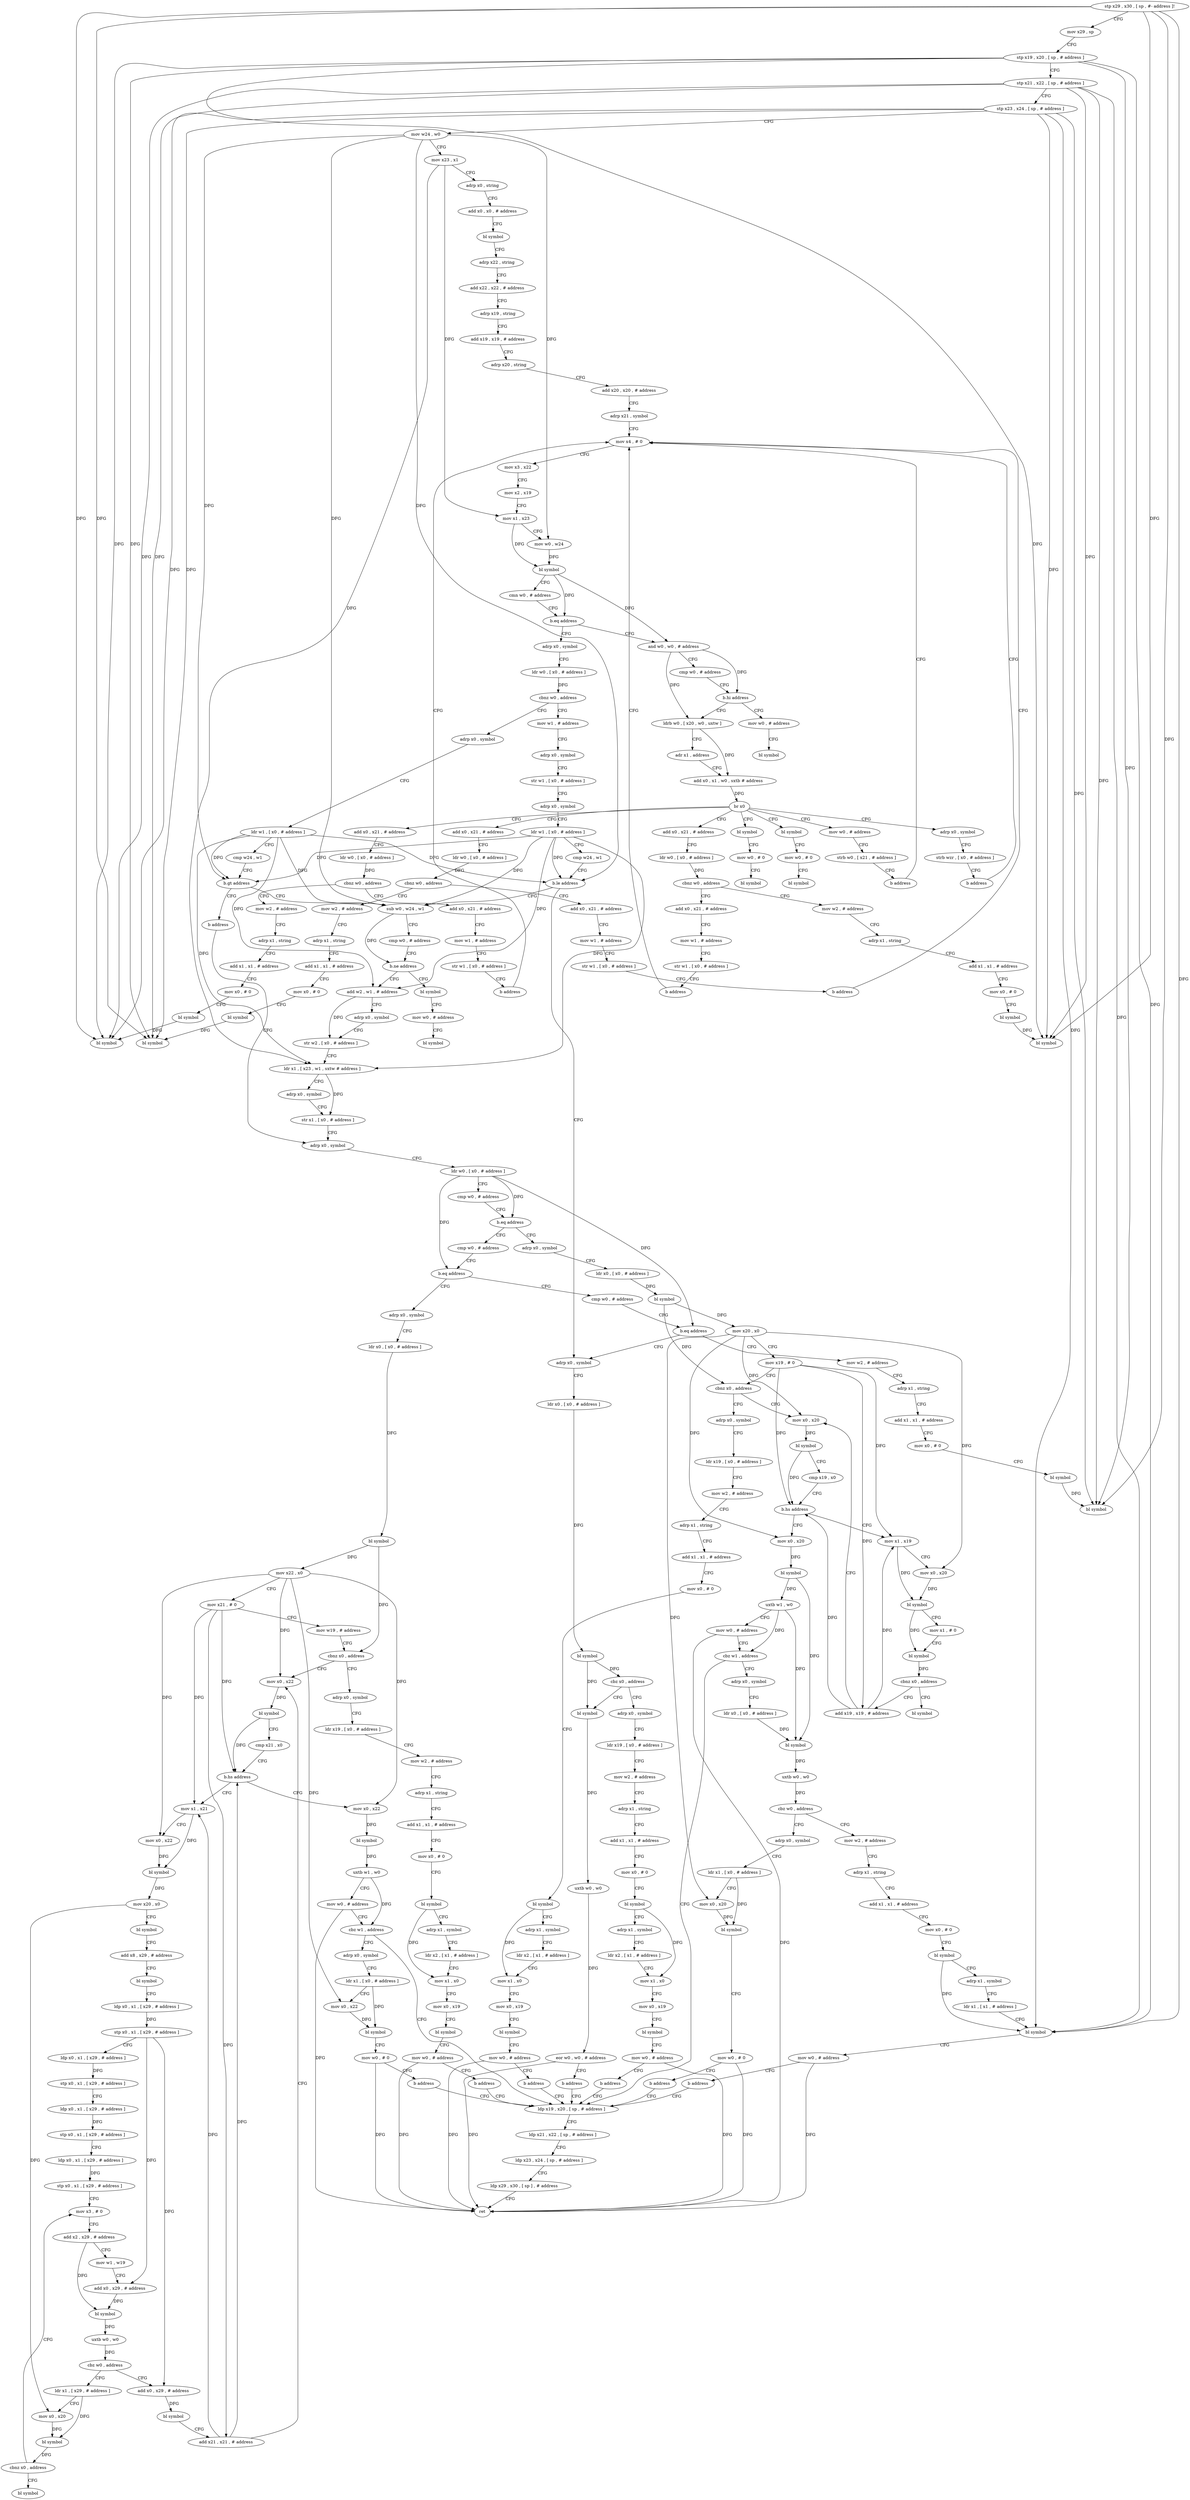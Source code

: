 digraph "func" {
"4216368" [label = "stp x29 , x30 , [ sp , #- address ]!" ]
"4216372" [label = "mov x29 , sp" ]
"4216376" [label = "stp x19 , x20 , [ sp , # address ]" ]
"4216380" [label = "stp x21 , x22 , [ sp , # address ]" ]
"4216384" [label = "stp x23 , x24 , [ sp , # address ]" ]
"4216388" [label = "mov w24 , w0" ]
"4216392" [label = "mov x23 , x1" ]
"4216396" [label = "adrp x0 , string" ]
"4216400" [label = "add x0 , x0 , # address" ]
"4216404" [label = "bl symbol" ]
"4216408" [label = "adrp x22 , string" ]
"4216412" [label = "add x22 , x22 , # address" ]
"4216416" [label = "adrp x19 , string" ]
"4216420" [label = "add x19 , x19 , # address" ]
"4216424" [label = "adrp x20 , string" ]
"4216428" [label = "add x20 , x20 , # address" ]
"4216432" [label = "adrp x21 , symbol" ]
"4216436" [label = "mov x4 , # 0" ]
"4216720" [label = "adrp x0 , symbol" ]
"4216724" [label = "ldr w0 , [ x0 , # address ]" ]
"4216728" [label = "cbnz w0 , address" ]
"4216876" [label = "adrp x0 , symbol" ]
"4216732" [label = "mov w1 , # address" ]
"4216468" [label = "and w0 , w0 , # address" ]
"4216472" [label = "cmp w0 , # address" ]
"4216476" [label = "b.hi address" ]
"4216712" [label = "mov w0 , # address" ]
"4216480" [label = "ldrb w0 , [ x20 , w0 , uxtw ]" ]
"4216880" [label = "ldr w1 , [ x0 , # address ]" ]
"4216884" [label = "cmp w24 , w1" ]
"4216888" [label = "b.gt address" ]
"4216760" [label = "sub w0 , w24 , w1" ]
"4216892" [label = "b address" ]
"4216736" [label = "adrp x0 , symbol" ]
"4216740" [label = "str w1 , [ x0 , # address ]" ]
"4216744" [label = "adrp x0 , symbol" ]
"4216748" [label = "ldr w1 , [ x0 , # address ]" ]
"4216752" [label = "cmp w24 , w1" ]
"4216756" [label = "b.le address" ]
"4216908" [label = "adrp x0 , symbol" ]
"4216716" [label = "bl symbol" ]
"4216484" [label = "adr x1 , address" ]
"4216488" [label = "add x0 , x1 , w0 , sxtb # address" ]
"4216492" [label = "br x0" ]
"4216496" [label = "bl symbol" ]
"4216508" [label = "bl symbol" ]
"4216520" [label = "adrp x0 , symbol" ]
"4216532" [label = "mov w0 , # address" ]
"4216544" [label = "add x0 , x21 , # address" ]
"4216600" [label = "add x0 , x21 , # address" ]
"4216656" [label = "add x0 , x21 , # address" ]
"4216764" [label = "cmp w0 , # address" ]
"4216768" [label = "b.ne address" ]
"4216896" [label = "bl symbol" ]
"4216772" [label = "add w2 , w1 , # address" ]
"4216796" [label = "adrp x0 , symbol" ]
"4216912" [label = "ldr x0 , [ x0 , # address ]" ]
"4216916" [label = "bl symbol" ]
"4216920" [label = "cbz x0 , address" ]
"4216940" [label = "adrp x0 , symbol" ]
"4216924" [label = "bl symbol" ]
"4216500" [label = "mov w0 , # 0" ]
"4216504" [label = "bl symbol" ]
"4216512" [label = "mov w0 , # 0" ]
"4216516" [label = "bl symbol" ]
"4216524" [label = "strb wzr , [ x0 , # address ]" ]
"4216528" [label = "b address" ]
"4216536" [label = "strb w0 , [ x21 , # address ]" ]
"4216540" [label = "b address" ]
"4216548" [label = "ldr w0 , [ x0 , # address ]" ]
"4216552" [label = "cbnz w0 , address" ]
"4216572" [label = "mov w2 , # address" ]
"4216556" [label = "add x0 , x21 , # address" ]
"4216604" [label = "ldr w0 , [ x0 , # address ]" ]
"4216608" [label = "cbnz w0 , address" ]
"4216628" [label = "mov w2 , # address" ]
"4216612" [label = "add x0 , x21 , # address" ]
"4216660" [label = "ldr w0 , [ x0 , # address ]" ]
"4216664" [label = "cbnz w0 , address" ]
"4216684" [label = "mov w2 , # address" ]
"4216668" [label = "add x0 , x21 , # address" ]
"4216900" [label = "mov w0 , # address" ]
"4216904" [label = "bl symbol" ]
"4216776" [label = "adrp x0 , symbol" ]
"4216780" [label = "str w2 , [ x0 , # address ]" ]
"4216784" [label = "ldr x1 , [ x23 , w1 , sxtw # address ]" ]
"4216788" [label = "adrp x0 , symbol" ]
"4216792" [label = "str x1 , [ x0 , # address ]" ]
"4216800" [label = "ldr w0 , [ x0 , # address ]" ]
"4216804" [label = "cmp w0 , # address" ]
"4216808" [label = "b.eq address" ]
"4216996" [label = "adrp x0 , symbol" ]
"4216812" [label = "cmp w0 , # address" ]
"4216944" [label = "ldr x19 , [ x0 , # address ]" ]
"4216948" [label = "mov w2 , # address" ]
"4216952" [label = "adrp x1 , string" ]
"4216956" [label = "add x1 , x1 , # address" ]
"4216960" [label = "mov x0 , # 0" ]
"4216964" [label = "bl symbol" ]
"4216968" [label = "adrp x1 , symbol" ]
"4216972" [label = "ldr x2 , [ x1 , # address ]" ]
"4216976" [label = "mov x1 , x0" ]
"4216980" [label = "mov x0 , x19" ]
"4216984" [label = "bl symbol" ]
"4216988" [label = "mov w0 , # address" ]
"4216992" [label = "b address" ]
"4216856" [label = "ldp x19 , x20 , [ sp , # address ]" ]
"4216928" [label = "uxtb w0 , w0" ]
"4216932" [label = "eor w0 , w0 , # address" ]
"4216936" [label = "b address" ]
"4216440" [label = "mov x3 , x22" ]
"4216444" [label = "mov x2 , x19" ]
"4216448" [label = "mov x1 , x23" ]
"4216452" [label = "mov w0 , w24" ]
"4216456" [label = "bl symbol" ]
"4216460" [label = "cmn w0 , # address" ]
"4216464" [label = "b.eq address" ]
"4216576" [label = "adrp x1 , string" ]
"4216580" [label = "add x1 , x1 , # address" ]
"4216584" [label = "mov x0 , # 0" ]
"4216588" [label = "bl symbol" ]
"4216592" [label = "bl symbol" ]
"4216560" [label = "mov w1 , # address" ]
"4216564" [label = "str w1 , [ x0 , # address ]" ]
"4216568" [label = "b address" ]
"4216632" [label = "adrp x1 , string" ]
"4216636" [label = "add x1 , x1 , # address" ]
"4216640" [label = "mov x0 , # 0" ]
"4216644" [label = "bl symbol" ]
"4216648" [label = "bl symbol" ]
"4216616" [label = "mov w1 , # address" ]
"4216620" [label = "str w1 , [ x0 , # address ]" ]
"4216624" [label = "b address" ]
"4216688" [label = "adrp x1 , string" ]
"4216692" [label = "add x1 , x1 , # address" ]
"4216696" [label = "mov x0 , # 0" ]
"4216700" [label = "bl symbol" ]
"4216704" [label = "bl symbol" ]
"4216672" [label = "mov w1 , # address" ]
"4216676" [label = "str w1 , [ x0 , # address ]" ]
"4216680" [label = "b address" ]
"4217000" [label = "ldr x0 , [ x0 , # address ]" ]
"4217004" [label = "bl symbol" ]
"4217008" [label = "mov x20 , x0" ]
"4217012" [label = "mov x19 , # 0" ]
"4217016" [label = "cbnz x0 , address" ]
"4217080" [label = "mov x0 , x20" ]
"4217020" [label = "adrp x0 , symbol" ]
"4216816" [label = "b.eq address" ]
"4217232" [label = "adrp x0 , symbol" ]
"4216820" [label = "cmp w0 , # address" ]
"4216860" [label = "ldp x21 , x22 , [ sp , # address ]" ]
"4216864" [label = "ldp x23 , x24 , [ sp , # address ]" ]
"4216868" [label = "ldp x29 , x30 , [ sp ] , # address" ]
"4216872" [label = "ret" ]
"4217084" [label = "bl symbol" ]
"4217088" [label = "cmp x19 , x0" ]
"4217092" [label = "b.hs address" ]
"4217128" [label = "mov x0 , x20" ]
"4217096" [label = "mov x1 , x19" ]
"4217024" [label = "ldr x19 , [ x0 , # address ]" ]
"4217028" [label = "mov w2 , # address" ]
"4217032" [label = "adrp x1 , string" ]
"4217036" [label = "add x1 , x1 , # address" ]
"4217040" [label = "mov x0 , # 0" ]
"4217044" [label = "bl symbol" ]
"4217048" [label = "adrp x1 , symbol" ]
"4217052" [label = "ldr x2 , [ x1 , # address ]" ]
"4217056" [label = "mov x1 , x0" ]
"4217060" [label = "mov x0 , x19" ]
"4217064" [label = "bl symbol" ]
"4217068" [label = "mov w0 , # address" ]
"4217072" [label = "b address" ]
"4217236" [label = "ldr x0 , [ x0 , # address ]" ]
"4217240" [label = "bl symbol" ]
"4217244" [label = "mov x22 , x0" ]
"4217248" [label = "mov x21 , # 0" ]
"4217252" [label = "mov w19 , # address" ]
"4217256" [label = "cbnz x0 , address" ]
"4217328" [label = "mov x0 , x22" ]
"4217260" [label = "adrp x0 , symbol" ]
"4216824" [label = "b.eq address" ]
"4216828" [label = "mov w2 , # address" ]
"4217132" [label = "bl symbol" ]
"4217136" [label = "uxtb w1 , w0" ]
"4217140" [label = "mov w0 , # address" ]
"4217144" [label = "cbz w1 , address" ]
"4217148" [label = "adrp x0 , symbol" ]
"4217100" [label = "mov x0 , x20" ]
"4217104" [label = "bl symbol" ]
"4217108" [label = "mov x1 , # 0" ]
"4217112" [label = "bl symbol" ]
"4217116" [label = "cbnz x0 , address" ]
"4217076" [label = "add x19 , x19 , # address" ]
"4217120" [label = "bl symbol" ]
"4217332" [label = "bl symbol" ]
"4217336" [label = "cmp x21 , x0" ]
"4217340" [label = "b.hs address" ]
"4217456" [label = "mov x0 , x22" ]
"4217344" [label = "mov x1 , x21" ]
"4217264" [label = "ldr x19 , [ x0 , # address ]" ]
"4217268" [label = "mov w2 , # address" ]
"4217272" [label = "adrp x1 , string" ]
"4217276" [label = "add x1 , x1 , # address" ]
"4217280" [label = "mov x0 , # 0" ]
"4217284" [label = "bl symbol" ]
"4217288" [label = "adrp x1 , symbol" ]
"4217292" [label = "ldr x2 , [ x1 , # address ]" ]
"4217296" [label = "mov x1 , x0" ]
"4217300" [label = "mov x0 , x19" ]
"4217304" [label = "bl symbol" ]
"4217308" [label = "mov w0 , # address" ]
"4217312" [label = "b address" ]
"4216832" [label = "adrp x1 , string" ]
"4216836" [label = "add x1 , x1 , # address" ]
"4216840" [label = "mov x0 , # 0" ]
"4216844" [label = "bl symbol" ]
"4216848" [label = "bl symbol" ]
"4217152" [label = "ldr x0 , [ x0 , # address ]" ]
"4217156" [label = "bl symbol" ]
"4217160" [label = "uxtb w0 , w0" ]
"4217164" [label = "cbz w0 , address" ]
"4217192" [label = "mov w2 , # address" ]
"4217168" [label = "adrp x0 , symbol" ]
"4217460" [label = "bl symbol" ]
"4217464" [label = "uxtb w1 , w0" ]
"4217468" [label = "mov w0 , # address" ]
"4217472" [label = "cbz w1 , address" ]
"4217476" [label = "adrp x0 , symbol" ]
"4217348" [label = "mov x0 , x22" ]
"4217352" [label = "bl symbol" ]
"4217356" [label = "mov x20 , x0" ]
"4217360" [label = "bl symbol" ]
"4217364" [label = "add x8 , x29 , # address" ]
"4217368" [label = "bl symbol" ]
"4217372" [label = "ldp x0 , x1 , [ x29 , # address ]" ]
"4217376" [label = "stp x0 , x1 , [ x29 , # address ]" ]
"4217380" [label = "ldp x0 , x1 , [ x29 , # address ]" ]
"4217384" [label = "stp x0 , x1 , [ x29 , # address ]" ]
"4217388" [label = "ldp x0 , x1 , [ x29 , # address ]" ]
"4217392" [label = "stp x0 , x1 , [ x29 , # address ]" ]
"4217396" [label = "ldp x0 , x1 , [ x29 , # address ]" ]
"4217400" [label = "stp x0 , x1 , [ x29 , # address ]" ]
"4217404" [label = "mov x3 , # 0" ]
"4217196" [label = "adrp x1 , string" ]
"4217200" [label = "add x1 , x1 , # address" ]
"4217204" [label = "mov x0 , # 0" ]
"4217208" [label = "bl symbol" ]
"4217212" [label = "adrp x1 , symbol" ]
"4217216" [label = "ldr x1 , [ x1 , # address ]" ]
"4217220" [label = "bl symbol" ]
"4217224" [label = "mov w0 , # address" ]
"4217228" [label = "b address" ]
"4217172" [label = "ldr x1 , [ x0 , # address ]" ]
"4217176" [label = "mov x0 , x20" ]
"4217180" [label = "bl symbol" ]
"4217184" [label = "mov w0 , # 0" ]
"4217188" [label = "b address" ]
"4217480" [label = "ldr x1 , [ x0 , # address ]" ]
"4217484" [label = "mov x0 , x22" ]
"4217488" [label = "bl symbol" ]
"4217492" [label = "mov w0 , # 0" ]
"4217496" [label = "b address" ]
"4217316" [label = "add x0 , x29 , # address" ]
"4217320" [label = "bl symbol" ]
"4217324" [label = "add x21 , x21 , # address" ]
"4217432" [label = "ldr x1 , [ x29 , # address ]" ]
"4217436" [label = "mov x0 , x20" ]
"4217440" [label = "bl symbol" ]
"4217444" [label = "cbnz x0 , address" ]
"4217448" [label = "bl symbol" ]
"4217408" [label = "add x2 , x29 , # address" ]
"4217412" [label = "mov w1 , w19" ]
"4217416" [label = "add x0 , x29 , # address" ]
"4217420" [label = "bl symbol" ]
"4217424" [label = "uxtb w0 , w0" ]
"4217428" [label = "cbz w0 , address" ]
"4216368" -> "4216372" [ label = "CFG" ]
"4216368" -> "4216592" [ label = "DFG" ]
"4216368" -> "4216648" [ label = "DFG" ]
"4216368" -> "4216704" [ label = "DFG" ]
"4216368" -> "4216848" [ label = "DFG" ]
"4216368" -> "4217220" [ label = "DFG" ]
"4216372" -> "4216376" [ label = "CFG" ]
"4216376" -> "4216380" [ label = "CFG" ]
"4216376" -> "4216592" [ label = "DFG" ]
"4216376" -> "4216648" [ label = "DFG" ]
"4216376" -> "4216704" [ label = "DFG" ]
"4216376" -> "4216848" [ label = "DFG" ]
"4216376" -> "4217220" [ label = "DFG" ]
"4216380" -> "4216384" [ label = "CFG" ]
"4216380" -> "4216592" [ label = "DFG" ]
"4216380" -> "4216648" [ label = "DFG" ]
"4216380" -> "4216704" [ label = "DFG" ]
"4216380" -> "4216848" [ label = "DFG" ]
"4216380" -> "4217220" [ label = "DFG" ]
"4216384" -> "4216388" [ label = "CFG" ]
"4216384" -> "4216592" [ label = "DFG" ]
"4216384" -> "4216648" [ label = "DFG" ]
"4216384" -> "4216704" [ label = "DFG" ]
"4216384" -> "4216848" [ label = "DFG" ]
"4216384" -> "4217220" [ label = "DFG" ]
"4216388" -> "4216392" [ label = "CFG" ]
"4216388" -> "4216452" [ label = "DFG" ]
"4216388" -> "4216888" [ label = "DFG" ]
"4216388" -> "4216756" [ label = "DFG" ]
"4216388" -> "4216760" [ label = "DFG" ]
"4216392" -> "4216396" [ label = "CFG" ]
"4216392" -> "4216448" [ label = "DFG" ]
"4216392" -> "4216784" [ label = "DFG" ]
"4216396" -> "4216400" [ label = "CFG" ]
"4216400" -> "4216404" [ label = "CFG" ]
"4216404" -> "4216408" [ label = "CFG" ]
"4216408" -> "4216412" [ label = "CFG" ]
"4216412" -> "4216416" [ label = "CFG" ]
"4216416" -> "4216420" [ label = "CFG" ]
"4216420" -> "4216424" [ label = "CFG" ]
"4216424" -> "4216428" [ label = "CFG" ]
"4216428" -> "4216432" [ label = "CFG" ]
"4216432" -> "4216436" [ label = "CFG" ]
"4216436" -> "4216440" [ label = "CFG" ]
"4216720" -> "4216724" [ label = "CFG" ]
"4216724" -> "4216728" [ label = "DFG" ]
"4216728" -> "4216876" [ label = "CFG" ]
"4216728" -> "4216732" [ label = "CFG" ]
"4216876" -> "4216880" [ label = "CFG" ]
"4216732" -> "4216736" [ label = "CFG" ]
"4216468" -> "4216472" [ label = "CFG" ]
"4216468" -> "4216476" [ label = "DFG" ]
"4216468" -> "4216480" [ label = "DFG" ]
"4216472" -> "4216476" [ label = "CFG" ]
"4216476" -> "4216712" [ label = "CFG" ]
"4216476" -> "4216480" [ label = "CFG" ]
"4216712" -> "4216716" [ label = "CFG" ]
"4216480" -> "4216484" [ label = "CFG" ]
"4216480" -> "4216488" [ label = "DFG" ]
"4216880" -> "4216884" [ label = "CFG" ]
"4216880" -> "4216888" [ label = "DFG" ]
"4216880" -> "4216756" [ label = "DFG" ]
"4216880" -> "4216760" [ label = "DFG" ]
"4216880" -> "4216772" [ label = "DFG" ]
"4216880" -> "4216784" [ label = "DFG" ]
"4216884" -> "4216888" [ label = "CFG" ]
"4216888" -> "4216760" [ label = "CFG" ]
"4216888" -> "4216892" [ label = "CFG" ]
"4216760" -> "4216764" [ label = "CFG" ]
"4216760" -> "4216768" [ label = "DFG" ]
"4216892" -> "4216796" [ label = "CFG" ]
"4216736" -> "4216740" [ label = "CFG" ]
"4216740" -> "4216744" [ label = "CFG" ]
"4216744" -> "4216748" [ label = "CFG" ]
"4216748" -> "4216752" [ label = "CFG" ]
"4216748" -> "4216888" [ label = "DFG" ]
"4216748" -> "4216756" [ label = "DFG" ]
"4216748" -> "4216760" [ label = "DFG" ]
"4216748" -> "4216772" [ label = "DFG" ]
"4216748" -> "4216784" [ label = "DFG" ]
"4216752" -> "4216756" [ label = "CFG" ]
"4216756" -> "4216908" [ label = "CFG" ]
"4216756" -> "4216760" [ label = "CFG" ]
"4216908" -> "4216912" [ label = "CFG" ]
"4216484" -> "4216488" [ label = "CFG" ]
"4216488" -> "4216492" [ label = "DFG" ]
"4216492" -> "4216496" [ label = "CFG" ]
"4216492" -> "4216508" [ label = "CFG" ]
"4216492" -> "4216520" [ label = "CFG" ]
"4216492" -> "4216532" [ label = "CFG" ]
"4216492" -> "4216544" [ label = "CFG" ]
"4216492" -> "4216600" [ label = "CFG" ]
"4216492" -> "4216656" [ label = "CFG" ]
"4216496" -> "4216500" [ label = "CFG" ]
"4216508" -> "4216512" [ label = "CFG" ]
"4216520" -> "4216524" [ label = "CFG" ]
"4216532" -> "4216536" [ label = "CFG" ]
"4216544" -> "4216548" [ label = "CFG" ]
"4216600" -> "4216604" [ label = "CFG" ]
"4216656" -> "4216660" [ label = "CFG" ]
"4216764" -> "4216768" [ label = "CFG" ]
"4216768" -> "4216896" [ label = "CFG" ]
"4216768" -> "4216772" [ label = "CFG" ]
"4216896" -> "4216900" [ label = "CFG" ]
"4216772" -> "4216776" [ label = "CFG" ]
"4216772" -> "4216780" [ label = "DFG" ]
"4216796" -> "4216800" [ label = "CFG" ]
"4216912" -> "4216916" [ label = "DFG" ]
"4216916" -> "4216920" [ label = "DFG" ]
"4216916" -> "4216924" [ label = "DFG" ]
"4216920" -> "4216940" [ label = "CFG" ]
"4216920" -> "4216924" [ label = "CFG" ]
"4216940" -> "4216944" [ label = "CFG" ]
"4216924" -> "4216928" [ label = "DFG" ]
"4216500" -> "4216504" [ label = "CFG" ]
"4216512" -> "4216516" [ label = "CFG" ]
"4216524" -> "4216528" [ label = "CFG" ]
"4216528" -> "4216436" [ label = "CFG" ]
"4216536" -> "4216540" [ label = "CFG" ]
"4216540" -> "4216436" [ label = "CFG" ]
"4216548" -> "4216552" [ label = "DFG" ]
"4216552" -> "4216572" [ label = "CFG" ]
"4216552" -> "4216556" [ label = "CFG" ]
"4216572" -> "4216576" [ label = "CFG" ]
"4216556" -> "4216560" [ label = "CFG" ]
"4216604" -> "4216608" [ label = "DFG" ]
"4216608" -> "4216628" [ label = "CFG" ]
"4216608" -> "4216612" [ label = "CFG" ]
"4216628" -> "4216632" [ label = "CFG" ]
"4216612" -> "4216616" [ label = "CFG" ]
"4216660" -> "4216664" [ label = "DFG" ]
"4216664" -> "4216684" [ label = "CFG" ]
"4216664" -> "4216668" [ label = "CFG" ]
"4216684" -> "4216688" [ label = "CFG" ]
"4216668" -> "4216672" [ label = "CFG" ]
"4216900" -> "4216904" [ label = "CFG" ]
"4216776" -> "4216780" [ label = "CFG" ]
"4216780" -> "4216784" [ label = "CFG" ]
"4216784" -> "4216788" [ label = "CFG" ]
"4216784" -> "4216792" [ label = "DFG" ]
"4216788" -> "4216792" [ label = "CFG" ]
"4216792" -> "4216796" [ label = "CFG" ]
"4216800" -> "4216804" [ label = "CFG" ]
"4216800" -> "4216808" [ label = "DFG" ]
"4216800" -> "4216816" [ label = "DFG" ]
"4216800" -> "4216824" [ label = "DFG" ]
"4216804" -> "4216808" [ label = "CFG" ]
"4216808" -> "4216996" [ label = "CFG" ]
"4216808" -> "4216812" [ label = "CFG" ]
"4216996" -> "4217000" [ label = "CFG" ]
"4216812" -> "4216816" [ label = "CFG" ]
"4216944" -> "4216948" [ label = "CFG" ]
"4216948" -> "4216952" [ label = "CFG" ]
"4216952" -> "4216956" [ label = "CFG" ]
"4216956" -> "4216960" [ label = "CFG" ]
"4216960" -> "4216964" [ label = "CFG" ]
"4216964" -> "4216968" [ label = "CFG" ]
"4216964" -> "4216976" [ label = "DFG" ]
"4216968" -> "4216972" [ label = "CFG" ]
"4216972" -> "4216976" [ label = "CFG" ]
"4216976" -> "4216980" [ label = "CFG" ]
"4216980" -> "4216984" [ label = "CFG" ]
"4216984" -> "4216988" [ label = "CFG" ]
"4216988" -> "4216992" [ label = "CFG" ]
"4216988" -> "4216872" [ label = "DFG" ]
"4216992" -> "4216856" [ label = "CFG" ]
"4216856" -> "4216860" [ label = "CFG" ]
"4216928" -> "4216932" [ label = "DFG" ]
"4216932" -> "4216936" [ label = "CFG" ]
"4216932" -> "4216872" [ label = "DFG" ]
"4216936" -> "4216856" [ label = "CFG" ]
"4216440" -> "4216444" [ label = "CFG" ]
"4216444" -> "4216448" [ label = "CFG" ]
"4216448" -> "4216452" [ label = "CFG" ]
"4216448" -> "4216456" [ label = "DFG" ]
"4216452" -> "4216456" [ label = "DFG" ]
"4216456" -> "4216460" [ label = "CFG" ]
"4216456" -> "4216464" [ label = "DFG" ]
"4216456" -> "4216468" [ label = "DFG" ]
"4216460" -> "4216464" [ label = "CFG" ]
"4216464" -> "4216720" [ label = "CFG" ]
"4216464" -> "4216468" [ label = "CFG" ]
"4216576" -> "4216580" [ label = "CFG" ]
"4216580" -> "4216584" [ label = "CFG" ]
"4216584" -> "4216588" [ label = "CFG" ]
"4216588" -> "4216592" [ label = "DFG" ]
"4216560" -> "4216564" [ label = "CFG" ]
"4216564" -> "4216568" [ label = "CFG" ]
"4216568" -> "4216436" [ label = "CFG" ]
"4216632" -> "4216636" [ label = "CFG" ]
"4216636" -> "4216640" [ label = "CFG" ]
"4216640" -> "4216644" [ label = "CFG" ]
"4216644" -> "4216648" [ label = "DFG" ]
"4216616" -> "4216620" [ label = "CFG" ]
"4216620" -> "4216624" [ label = "CFG" ]
"4216624" -> "4216436" [ label = "CFG" ]
"4216688" -> "4216692" [ label = "CFG" ]
"4216692" -> "4216696" [ label = "CFG" ]
"4216696" -> "4216700" [ label = "CFG" ]
"4216700" -> "4216704" [ label = "DFG" ]
"4216672" -> "4216676" [ label = "CFG" ]
"4216676" -> "4216680" [ label = "CFG" ]
"4216680" -> "4216436" [ label = "CFG" ]
"4217000" -> "4217004" [ label = "DFG" ]
"4217004" -> "4217008" [ label = "DFG" ]
"4217004" -> "4217016" [ label = "DFG" ]
"4217008" -> "4217012" [ label = "CFG" ]
"4217008" -> "4217080" [ label = "DFG" ]
"4217008" -> "4217128" [ label = "DFG" ]
"4217008" -> "4217100" [ label = "DFG" ]
"4217008" -> "4217176" [ label = "DFG" ]
"4217012" -> "4217016" [ label = "CFG" ]
"4217012" -> "4217092" [ label = "DFG" ]
"4217012" -> "4217096" [ label = "DFG" ]
"4217012" -> "4217076" [ label = "DFG" ]
"4217016" -> "4217080" [ label = "CFG" ]
"4217016" -> "4217020" [ label = "CFG" ]
"4217080" -> "4217084" [ label = "DFG" ]
"4217020" -> "4217024" [ label = "CFG" ]
"4216816" -> "4217232" [ label = "CFG" ]
"4216816" -> "4216820" [ label = "CFG" ]
"4217232" -> "4217236" [ label = "CFG" ]
"4216820" -> "4216824" [ label = "CFG" ]
"4216860" -> "4216864" [ label = "CFG" ]
"4216864" -> "4216868" [ label = "CFG" ]
"4216868" -> "4216872" [ label = "CFG" ]
"4217084" -> "4217088" [ label = "CFG" ]
"4217084" -> "4217092" [ label = "DFG" ]
"4217088" -> "4217092" [ label = "CFG" ]
"4217092" -> "4217128" [ label = "CFG" ]
"4217092" -> "4217096" [ label = "CFG" ]
"4217128" -> "4217132" [ label = "DFG" ]
"4217096" -> "4217100" [ label = "CFG" ]
"4217096" -> "4217104" [ label = "DFG" ]
"4217024" -> "4217028" [ label = "CFG" ]
"4217028" -> "4217032" [ label = "CFG" ]
"4217032" -> "4217036" [ label = "CFG" ]
"4217036" -> "4217040" [ label = "CFG" ]
"4217040" -> "4217044" [ label = "CFG" ]
"4217044" -> "4217048" [ label = "CFG" ]
"4217044" -> "4217056" [ label = "DFG" ]
"4217048" -> "4217052" [ label = "CFG" ]
"4217052" -> "4217056" [ label = "CFG" ]
"4217056" -> "4217060" [ label = "CFG" ]
"4217060" -> "4217064" [ label = "CFG" ]
"4217064" -> "4217068" [ label = "CFG" ]
"4217068" -> "4217072" [ label = "CFG" ]
"4217068" -> "4216872" [ label = "DFG" ]
"4217072" -> "4216856" [ label = "CFG" ]
"4217236" -> "4217240" [ label = "DFG" ]
"4217240" -> "4217244" [ label = "DFG" ]
"4217240" -> "4217256" [ label = "DFG" ]
"4217244" -> "4217248" [ label = "CFG" ]
"4217244" -> "4217328" [ label = "DFG" ]
"4217244" -> "4217456" [ label = "DFG" ]
"4217244" -> "4217348" [ label = "DFG" ]
"4217244" -> "4217484" [ label = "DFG" ]
"4217248" -> "4217252" [ label = "CFG" ]
"4217248" -> "4217340" [ label = "DFG" ]
"4217248" -> "4217344" [ label = "DFG" ]
"4217248" -> "4217324" [ label = "DFG" ]
"4217252" -> "4217256" [ label = "CFG" ]
"4217256" -> "4217328" [ label = "CFG" ]
"4217256" -> "4217260" [ label = "CFG" ]
"4217328" -> "4217332" [ label = "DFG" ]
"4217260" -> "4217264" [ label = "CFG" ]
"4216824" -> "4216908" [ label = "CFG" ]
"4216824" -> "4216828" [ label = "CFG" ]
"4216828" -> "4216832" [ label = "CFG" ]
"4217132" -> "4217136" [ label = "DFG" ]
"4217132" -> "4217156" [ label = "DFG" ]
"4217136" -> "4217140" [ label = "CFG" ]
"4217136" -> "4217144" [ label = "DFG" ]
"4217136" -> "4217156" [ label = "DFG" ]
"4217140" -> "4217144" [ label = "CFG" ]
"4217140" -> "4216872" [ label = "DFG" ]
"4217144" -> "4216856" [ label = "CFG" ]
"4217144" -> "4217148" [ label = "CFG" ]
"4217148" -> "4217152" [ label = "CFG" ]
"4217100" -> "4217104" [ label = "DFG" ]
"4217104" -> "4217108" [ label = "CFG" ]
"4217104" -> "4217112" [ label = "DFG" ]
"4217108" -> "4217112" [ label = "CFG" ]
"4217112" -> "4217116" [ label = "DFG" ]
"4217116" -> "4217076" [ label = "CFG" ]
"4217116" -> "4217120" [ label = "CFG" ]
"4217076" -> "4217080" [ label = "CFG" ]
"4217076" -> "4217096" [ label = "DFG" ]
"4217076" -> "4217092" [ label = "DFG" ]
"4217332" -> "4217336" [ label = "CFG" ]
"4217332" -> "4217340" [ label = "DFG" ]
"4217336" -> "4217340" [ label = "CFG" ]
"4217340" -> "4217456" [ label = "CFG" ]
"4217340" -> "4217344" [ label = "CFG" ]
"4217456" -> "4217460" [ label = "DFG" ]
"4217344" -> "4217348" [ label = "CFG" ]
"4217344" -> "4217352" [ label = "DFG" ]
"4217264" -> "4217268" [ label = "CFG" ]
"4217268" -> "4217272" [ label = "CFG" ]
"4217272" -> "4217276" [ label = "CFG" ]
"4217276" -> "4217280" [ label = "CFG" ]
"4217280" -> "4217284" [ label = "CFG" ]
"4217284" -> "4217288" [ label = "CFG" ]
"4217284" -> "4217296" [ label = "DFG" ]
"4217288" -> "4217292" [ label = "CFG" ]
"4217292" -> "4217296" [ label = "CFG" ]
"4217296" -> "4217300" [ label = "CFG" ]
"4217300" -> "4217304" [ label = "CFG" ]
"4217304" -> "4217308" [ label = "CFG" ]
"4217308" -> "4217312" [ label = "CFG" ]
"4217308" -> "4216872" [ label = "DFG" ]
"4217312" -> "4216856" [ label = "CFG" ]
"4216832" -> "4216836" [ label = "CFG" ]
"4216836" -> "4216840" [ label = "CFG" ]
"4216840" -> "4216844" [ label = "CFG" ]
"4216844" -> "4216848" [ label = "DFG" ]
"4217152" -> "4217156" [ label = "DFG" ]
"4217156" -> "4217160" [ label = "DFG" ]
"4217160" -> "4217164" [ label = "DFG" ]
"4217164" -> "4217192" [ label = "CFG" ]
"4217164" -> "4217168" [ label = "CFG" ]
"4217192" -> "4217196" [ label = "CFG" ]
"4217168" -> "4217172" [ label = "CFG" ]
"4217460" -> "4217464" [ label = "DFG" ]
"4217464" -> "4217468" [ label = "CFG" ]
"4217464" -> "4217472" [ label = "DFG" ]
"4217468" -> "4217472" [ label = "CFG" ]
"4217468" -> "4216872" [ label = "DFG" ]
"4217472" -> "4216856" [ label = "CFG" ]
"4217472" -> "4217476" [ label = "CFG" ]
"4217476" -> "4217480" [ label = "CFG" ]
"4217348" -> "4217352" [ label = "DFG" ]
"4217352" -> "4217356" [ label = "DFG" ]
"4217356" -> "4217360" [ label = "CFG" ]
"4217356" -> "4217436" [ label = "DFG" ]
"4217360" -> "4217364" [ label = "CFG" ]
"4217364" -> "4217368" [ label = "CFG" ]
"4217368" -> "4217372" [ label = "CFG" ]
"4217372" -> "4217376" [ label = "DFG" ]
"4217376" -> "4217380" [ label = "CFG" ]
"4217376" -> "4217416" [ label = "DFG" ]
"4217376" -> "4217316" [ label = "DFG" ]
"4217380" -> "4217384" [ label = "DFG" ]
"4217384" -> "4217388" [ label = "CFG" ]
"4217388" -> "4217392" [ label = "DFG" ]
"4217392" -> "4217396" [ label = "CFG" ]
"4217396" -> "4217400" [ label = "DFG" ]
"4217400" -> "4217404" [ label = "CFG" ]
"4217404" -> "4217408" [ label = "CFG" ]
"4217196" -> "4217200" [ label = "CFG" ]
"4217200" -> "4217204" [ label = "CFG" ]
"4217204" -> "4217208" [ label = "CFG" ]
"4217208" -> "4217212" [ label = "CFG" ]
"4217208" -> "4217220" [ label = "DFG" ]
"4217212" -> "4217216" [ label = "CFG" ]
"4217216" -> "4217220" [ label = "CFG" ]
"4217220" -> "4217224" [ label = "CFG" ]
"4217224" -> "4217228" [ label = "CFG" ]
"4217224" -> "4216872" [ label = "DFG" ]
"4217228" -> "4216856" [ label = "CFG" ]
"4217172" -> "4217176" [ label = "CFG" ]
"4217172" -> "4217180" [ label = "DFG" ]
"4217176" -> "4217180" [ label = "DFG" ]
"4217180" -> "4217184" [ label = "CFG" ]
"4217184" -> "4217188" [ label = "CFG" ]
"4217184" -> "4216872" [ label = "DFG" ]
"4217188" -> "4216856" [ label = "CFG" ]
"4217480" -> "4217484" [ label = "CFG" ]
"4217480" -> "4217488" [ label = "DFG" ]
"4217484" -> "4217488" [ label = "DFG" ]
"4217488" -> "4217492" [ label = "CFG" ]
"4217492" -> "4217496" [ label = "CFG" ]
"4217492" -> "4216872" [ label = "DFG" ]
"4217496" -> "4216856" [ label = "CFG" ]
"4217316" -> "4217320" [ label = "DFG" ]
"4217320" -> "4217324" [ label = "CFG" ]
"4217324" -> "4217328" [ label = "CFG" ]
"4217324" -> "4217344" [ label = "DFG" ]
"4217324" -> "4217340" [ label = "DFG" ]
"4217432" -> "4217436" [ label = "CFG" ]
"4217432" -> "4217440" [ label = "DFG" ]
"4217436" -> "4217440" [ label = "DFG" ]
"4217440" -> "4217444" [ label = "DFG" ]
"4217444" -> "4217404" [ label = "CFG" ]
"4217444" -> "4217448" [ label = "CFG" ]
"4217408" -> "4217412" [ label = "CFG" ]
"4217408" -> "4217420" [ label = "DFG" ]
"4217412" -> "4217416" [ label = "CFG" ]
"4217416" -> "4217420" [ label = "DFG" ]
"4217420" -> "4217424" [ label = "DFG" ]
"4217424" -> "4217428" [ label = "DFG" ]
"4217428" -> "4217316" [ label = "CFG" ]
"4217428" -> "4217432" [ label = "CFG" ]
}
